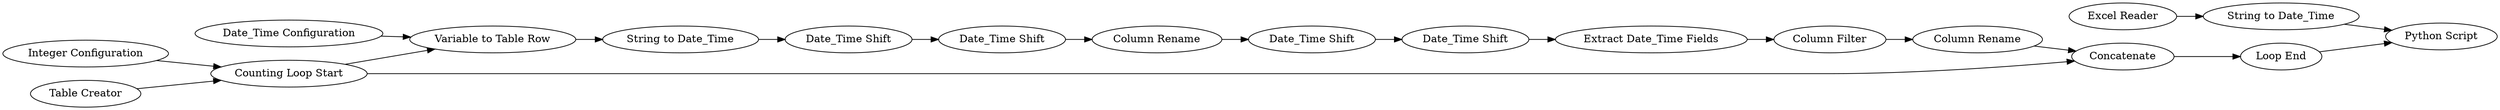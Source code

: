 digraph {
	13 -> 14
	18 -> 5
	1 -> 23
	19 -> 21
	6 -> 19
	12 -> 13
	18 -> 6
	14 -> 15
	11 -> 12
	24 -> 5
	23 -> 21
	20 -> 11
	15 -> 16
	25 -> 18
	5 -> 9
	17 -> 6
	9 -> 20
	4 -> 18
	16 -> 17
	9 [label="String to Date_Time"]
	18 [label="Counting Loop Start"]
	21 [label="Python Script"]
	17 [label="Column Rename"]
	19 [label="Loop End"]
	24 [label="Date_Time Configuration"]
	6 [label=Concatenate]
	15 [label="Extract Date_Time Fields"]
	25 [label="Integer Configuration"]
	12 [label="Column Rename"]
	16 [label="Column Filter"]
	1 [label="Excel Reader"]
	23 [label="String to Date_Time"]
	4 [label="Table Creator"]
	11 [label="Date_Time Shift"]
	14 [label="Date_Time Shift"]
	5 [label="Variable to Table Row"]
	20 [label="Date_Time Shift"]
	13 [label="Date_Time Shift"]
	rankdir=LR
}
